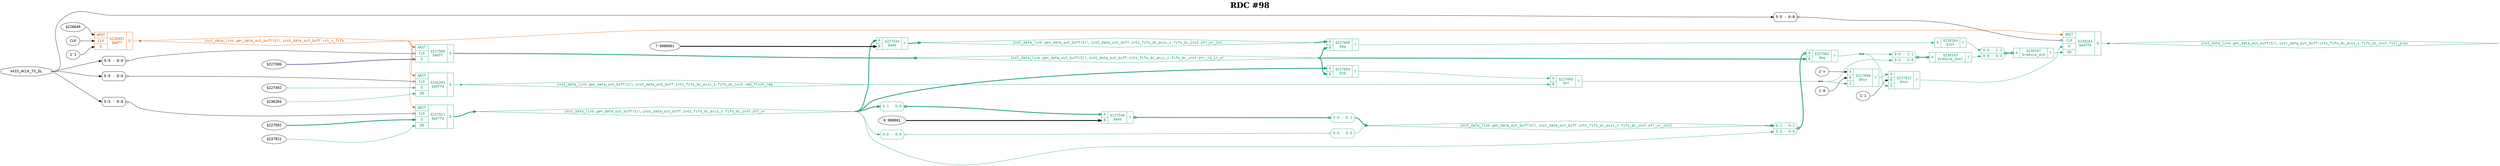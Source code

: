 digraph "spacefibre_light_top" {
label=<<b>RDC #98</b>>;
labelloc="t"
fontsize="30"
node ["fontname"="Courier"]
edge ["fontname"="Courier"]
rankdir="LR";
remincross=true;
n10 [ shape=octagon, label="AXIS_ACLK_TX_DL", color="black", fontcolor="black", href="/src/ip_spacefibre_light_top/spacefibre_light_top.vhd#58" ];
n11 [ shape=diamond, label="inst_data_link.gen_data_out_buff(5)&#9586;.inst_data_out_buff.ints_fifo_dc_axis_s.fifo_dc_inst.cmd_flush_req", colorscheme="dark28", color="1", fontcolor="1", href="/src/ip/fifo_dc/fifo_dc.vhd#111" ];
n12 [ shape=diamond, label="inst_data_link.gen_data_out_buff(5)&#9586;.inst_data_out_buff.ints_fifo_dc_axis_s.fifo_dc_inst.full_prev", colorscheme="dark28", color="1", fontcolor="1", href="/src/ip/fifo_dc/fifo_dc.vhd#128" ];
n13 [ shape=diamond, label="inst_data_link.gen_data_out_buff(5)&#9586;.inst_data_out_buff.ints_fifo_dc_axis_s.fifo_dc_inst.ptr_rd_in_wr", colorscheme="dark28", color="1", fontcolor="1", href="/src/ip/fifo_dc/fifo_dc.vhd#106" ];
n14 [ shape=diamond, label="inst_data_link.gen_data_out_buff(5)&#9586;.inst_data_out_buff.ints_fifo_dc_axis_s.fifo_dc_inst.ptr_wr", colorscheme="dark28", color="1", fontcolor="1", href="/src/ip/fifo_dc/fifo_dc.vhd#94" ];
n15 [ shape=diamond, label="inst_data_link.gen_data_out_buff(5)&#9586;.inst_data_out_buff.ints_fifo_dc_axis_s.fifo_dc_inst.ptr_wr_inc", colorscheme="dark28", color="1", fontcolor="1", href="/src/ip/fifo_dc/fifo_dc.vhd#95" ];
n16 [ shape=diamond, label="inst_data_link.gen_data_out_buff(5)&#9586;.inst_data_out_buff.ints_fifo_dc_axis_s.fifo_dc_inst.ptr_wr_inc2", colorscheme="dark28", color="1", fontcolor="1", href="/src/ip/fifo_dc/fifo_dc.vhd#96" ];
n17 [ shape=diamond, label="inst_data_link.gen_data_out_buff(5)&#9586;.inst_data_out_buff.rst_n_fifo", colorscheme="dark28", color="2", fontcolor="2", href="/src/module_data_link/data_out_buf.vhd#165" ];
{ rank="source"; n10;}
{ rank="sink";}
v1 [ label="$227492" ];
v2 [ label="$236204" ];
c23 [ shape=record, label="{{<p18> ARST|<p19> CLK|<p20> D|<p21> EN}|$236203\n$adffe|{<p22> Q}}", colorscheme="dark28", color="1", fontcolor="1" , href="/src/ip/fifo_dc/fifo_dc.vhd#440"  ];
x0 [ shape=record, style=rounded, label="<s0> 5:5 - 0:0 ", color="black", fontcolor="black" ];
x0:e -> c23:p19:w [arrowhead=odiamond, arrowtail=odiamond, dir=both, color="black", fontcolor="black", label=""];
v4 [ label="$227502" ];
v5 [ label="$237922" ];
c24 [ shape=record, label="{{<p18> ARST|<p19> CLK|<p20> D|<p21> EN}|$237921\n$adffe|{<p22> Q}}", colorscheme="dark28", color="1", fontcolor="1" , href="/src/ip/fifo_dc/fifo_dc.vhd#199"  ];
x3 [ shape=record, style=rounded, label="<s0> 5:5 - 0:0 ", color="black", fontcolor="black" ];
x3:e -> c24:p19:w [arrowhead=odiamond, arrowtail=odiamond, dir=both, color="black", fontcolor="black", label=""];
c25 [ shape=record, label="{{<p18> ARST|<p19> CLK|<p20> D|<p21> EN}|$238161\n$adffe|{<p22> Q}}", colorscheme="dark28", color="1", fontcolor="1" , href="/src/ip/fifo_dc/fifo_dc.vhd#256"  ];
x6 [ shape=record, style=rounded, label="<s0> 5:5 - 0:0 ", color="black", fontcolor="black" ];
x6:e -> c25:p19:w [arrowhead=odiamond, arrowtail=odiamond, dir=both, color="black", fontcolor="black", label=""];
c28 [ shape=record, label="{{<p26> A}|$238163\n$reduce_bool|{<p27> Y}}", colorscheme="dark28", color="1", fontcolor="1" ];
x7 [ shape=record, style=rounded, label="<s1> 0:0 - 1:1 |<s0> 0:0 - 0:0 ", colorscheme="dark28", color="1", fontcolor="1" ];
x7:e -> c28:p26:w [arrowhead=odiamond, arrowtail=odiamond, dir=both, colorscheme="dark28", color="1", fontcolor="1", style="setlinewidth(3)", label=""];
c29 [ shape=record, label="{{<p26> A}|$238164\n$not|{<p27> Y}}", colorscheme="dark28", color="1", fontcolor="1" ];
c30 [ shape=record, label="{{<p26> A}|$238167\n$reduce_and|{<p27> Y}}", colorscheme="dark28", color="1", fontcolor="1" ];
x8 [ shape=record, style=rounded, label="<s1> 0:0 - 1:1 |<s0> 0:0 - 0:0 ", colorscheme="dark28", color="1", fontcolor="1" ];
x8:e -> c30:p26:w [arrowhead=odiamond, arrowtail=odiamond, dir=both, colorscheme="dark28", color="1", fontcolor="1", style="setlinewidth(3)", label=""];
v9 [ label="$226649" ];
v10 [ label="CLK" ];
v11 [ label="1'1" ];
c31 [ shape=record, label="{{<p18> ARST|<p19> CLK|<p20> D}|$226951\n$adff|{<p22> Q}}", colorscheme="dark28", color="2", fontcolor="2" , href="/src/module_data_link/data_out_buf.vhd#225"  ];
v12 [ label="7'0000001" ];
c33 [ shape=record, label="{{<p26> A|<p32> B}|$227544\n$add|{<p27> Y}}", colorscheme="dark28", color="1", fontcolor="1" , href="/src/ip/fifo_dc/fifo_dc.vhd#170"  ];
v14 [ label="6'000001" ];
c34 [ shape=record, label="{{<p26> A|<p32> B}|$227546\n$add|{<p27> Y}}", colorscheme="dark28", color="1", fontcolor="1" , href="/src/ip/fifo_dc/fifo_dc.vhd#171"  ];
x13 [ shape=record, style=rounded, label="<s0> 6:1 - 5:0 ", colorscheme="dark28", color="1", fontcolor="1" ];
x13:e -> c34:p26:w [arrowhead=odiamond, arrowtail=odiamond, dir=both, colorscheme="dark28", color="1", fontcolor="1", style="setlinewidth(3)", label=""];
x15 [ shape=record, style=rounded, label="<s0> 5:0 - 6:1 ", colorscheme="dark28", color="1", fontcolor="1" ];
c34:p27:e -> x15:w [arrowhead=odiamond, arrowtail=odiamond, dir=both, colorscheme="dark28", color="1", fontcolor="1", style="setlinewidth(3)", label=""];
c35 [ shape=record, label="{{<p26> A|<p32> B}|$227600\n$eq|{<p27> Y}}", colorscheme="dark28", color="1", fontcolor="1" , href="/src/ip/fifo_dc/fifo_dc.vhd#262"  ];
c36 [ shape=record, label="{{<p26> A|<p32> B}|$227602\n$eq|{<p27> Y}}", colorscheme="dark28", color="1", fontcolor="1" , href="/src/ip/fifo_dc/fifo_dc.vhd#264"  ];
x16 [ shape=record, style=rounded, label="<s1> 6:1 - 6:1 |<s0> 0:0 - 0:0 ", colorscheme="dark28", color="1", fontcolor="1" ];
x16:e -> c36:p26:w [arrowhead=odiamond, arrowtail=odiamond, dir=both, colorscheme="dark28", color="1", fontcolor="1", style="setlinewidth(3)", label=""];
c37 [ shape=record, label="{{<p26> A|<p32> B}|$227605\n$or|{<p27> Y}}", colorscheme="dark28", color="1", fontcolor="1" , href="/src/ip/fifo_dc/fifo_dc.vhd#266"  ];
v17 [ label="1'x" ];
v18 [ label="1'0" ];
c39 [ shape=record, label="{{<p26> A|<p32> B|<p38> S}|$227608\n$mux|{<p27> Y}}", colorscheme="dark28", color="1", fontcolor="1" , href="/src/ip/fifo_dc/fifo_dc.vhd#262"  ];
v19 [ label="1'1" ];
c40 [ shape=record, label="{{<p26> A|<p32> B|<p38> S}|$227612\n$mux|{<p27> Y}}", colorscheme="dark28", color="1", fontcolor="1" , href="/src/ip/fifo_dc/fifo_dc.vhd#262"  ];
c41 [ shape=record, label="{{<p26> A|<p32> B}|$227604\n$ne|{<p27> Y}}", colorscheme="dark28", color="1", fontcolor="1" , href="/src/ip/fifo_dc/fifo_dc.vhd#266"  ];
v21 [ label="$227506" ];
c42 [ shape=record, label="{{<p18> ARST|<p19> CLK|<p20> D}|$227589\n$adff|{<p22> Q}}", colorscheme="dark28", color="1", fontcolor="1" , href="/src/ip/fifo_dc/fifo_dc.vhd#222"  ];
x20 [ shape=record, style=rounded, label="<s0> 5:5 - 0:0 ", color="black", fontcolor="black" ];
x20:e -> c42:p19:w [arrowhead=odiamond, arrowtail=odiamond, dir=both, color="black", fontcolor="black", label=""];
x22 [ shape=record, style=rounded, label="<s0> 0:0 - 0:0 ", colorscheme="dark28", color="1", fontcolor="1" ];
x23 [ shape=record, style=rounded, label="<s0> 0:0 - 0:0 ", colorscheme="dark28", color="1", fontcolor="1" ];
x22:e -> x23:w [arrowhead=odiamond, arrowtail=odiamond, dir=both, colorscheme="dark28", color="1", fontcolor="1", label=""];
c28:p27:e -> x8:s0:w [colorscheme="dark28", color="1", fontcolor="1", label=""];
n10:e -> x0:s0:w [color="black", fontcolor="black", label=""];
n10:e -> x20:s0:w [color="black", fontcolor="black", label=""];
n10:e -> x3:s0:w [color="black", fontcolor="black", label=""];
n10:e -> x6:s0:w [color="black", fontcolor="black", label=""];
c23:p22:e -> n11:w [colorscheme="dark28", color="1", fontcolor="1", label=""];
n11:e -> c37:p32:w [colorscheme="dark28", color="1", fontcolor="1", label=""];
c25:p22:e -> n12:w [colorscheme="dark28", color="1", fontcolor="1", label=""];
c42:p22:e -> n13:w [colorscheme="dark28", color="1", fontcolor="1", style="setlinewidth(3)", label=""];
n13:e -> c35:p32:w [colorscheme="dark28", color="1", fontcolor="1", style="setlinewidth(3)", label=""];
n13:e -> c36:p32:w [colorscheme="dark28", color="1", fontcolor="1", style="setlinewidth(3)", label=""];
n13:e -> c41:p32:w [colorscheme="dark28", color="1", fontcolor="1", style="setlinewidth(3)", label=""];
c24:p22:e -> n14:w [colorscheme="dark28", color="1", fontcolor="1", style="setlinewidth(3)", label=""];
n14:e -> c33:p26:w [colorscheme="dark28", color="1", fontcolor="1", style="setlinewidth(3)", label=""];
n14:e -> c41:p26:w [colorscheme="dark28", color="1", fontcolor="1", style="setlinewidth(3)", label=""];
n14:e -> x13:s0:w [colorscheme="dark28", color="1", fontcolor="1", style="setlinewidth(3)", label=""];
n14:e -> x16:s0:w [colorscheme="dark28", color="1", fontcolor="1", label=""];
n14:e -> x22:s0:w [colorscheme="dark28", color="1", fontcolor="1", label=""];
c33:p27:e -> n15:w [colorscheme="dark28", color="1", fontcolor="1", style="setlinewidth(3)", label=""];
n15:e -> c35:p26:w [colorscheme="dark28", color="1", fontcolor="1", style="setlinewidth(3)", label=""];
x15:s0:e -> n16:w [colorscheme="dark28", color="1", fontcolor="1", style="setlinewidth(3)", label=""];
x23:s0:e -> n16:w [colorscheme="dark28", color="1", fontcolor="1", label=""];
n16:e -> x16:s1:w [colorscheme="dark28", color="1", fontcolor="1", style="setlinewidth(3)", label=""];
c31:p22:e -> n17:w [colorscheme="dark28", color="2", fontcolor="2", label=""];
n17:e -> c23:p18:w [colorscheme="dark28", color="2", fontcolor="2", label=""];
n17:e -> c24:p18:w [colorscheme="dark28", color="2", fontcolor="2", label=""];
n17:e -> c25:p18:w [colorscheme="dark28", color="2", fontcolor="2", label=""];
n17:e -> c42:p18:w [colorscheme="dark28", color="2", fontcolor="2", label=""];
c30:p27:e -> c25:p21:w [colorscheme="dark28", color="1", fontcolor="1", label=""];
c29:p27:e -> x8:s1:w [colorscheme="dark28", color="1", fontcolor="1", label=""];
c35:p27:e -> c29:p26:w [colorscheme="dark28", color="1", fontcolor="1", label=""];
n5 [ shape=point ];
c36:p27:e -> n5:w [colorscheme="dark28", color="1", fontcolor="1", label=""];
n5:e -> c40:p38:w [colorscheme="dark28", color="1", fontcolor="1", label=""];
n5:e -> x7:s1:w [colorscheme="dark28", color="1", fontcolor="1", label=""];
c41:p27:e -> c37:p26:w [colorscheme="dark28", color="1", fontcolor="1", label=""];
n7 [ shape=point ];
c37:p27:e -> n7:w [colorscheme="dark28", color="1", fontcolor="1", label=""];
n7:e -> c39:p38:w [colorscheme="dark28", color="1", fontcolor="1", label=""];
n7:e -> x7:s0:w [colorscheme="dark28", color="1", fontcolor="1", label=""];
c39:p27:e -> c40:p26:w [colorscheme="dark28", color="1", fontcolor="1", label=""];
c40:p27:e -> c25:p20:w [colorscheme="dark28", color="1", fontcolor="1", label=""];
v1:e -> c23:p20:w [colorscheme="dark28", color="1", fontcolor="1", label=""];
v10:e -> c31:p19:w [color="black", fontcolor="black", label=""];
v11:e -> c31:p20:w [color="black", fontcolor="black", label=""];
v12:e -> c33:p32:w [color="black", fontcolor="black", style="setlinewidth(3)", label=""];
v14:e -> c34:p32:w [color="black", fontcolor="black", style="setlinewidth(3)", label=""];
v17:e -> c39:p26:w [color="black", fontcolor="black", label=""];
v18:e -> c39:p32:w [color="black", fontcolor="black", label=""];
v19:e -> c40:p32:w [color="black", fontcolor="black", label=""];
v2:e -> c23:p21:w [colorscheme="dark28", color="1", fontcolor="1", label=""];
v21:e -> c42:p20:w [colorscheme="dark28", color="3", fontcolor="3", style="setlinewidth(3)", label=""];
v4:e -> c24:p20:w [colorscheme="dark28", color="1", fontcolor="1", style="setlinewidth(3)", label=""];
v5:e -> c24:p21:w [colorscheme="dark28", color="1", fontcolor="1", label=""];
v9:e -> c31:p18:w [color="black", fontcolor="black", label=""];
}
